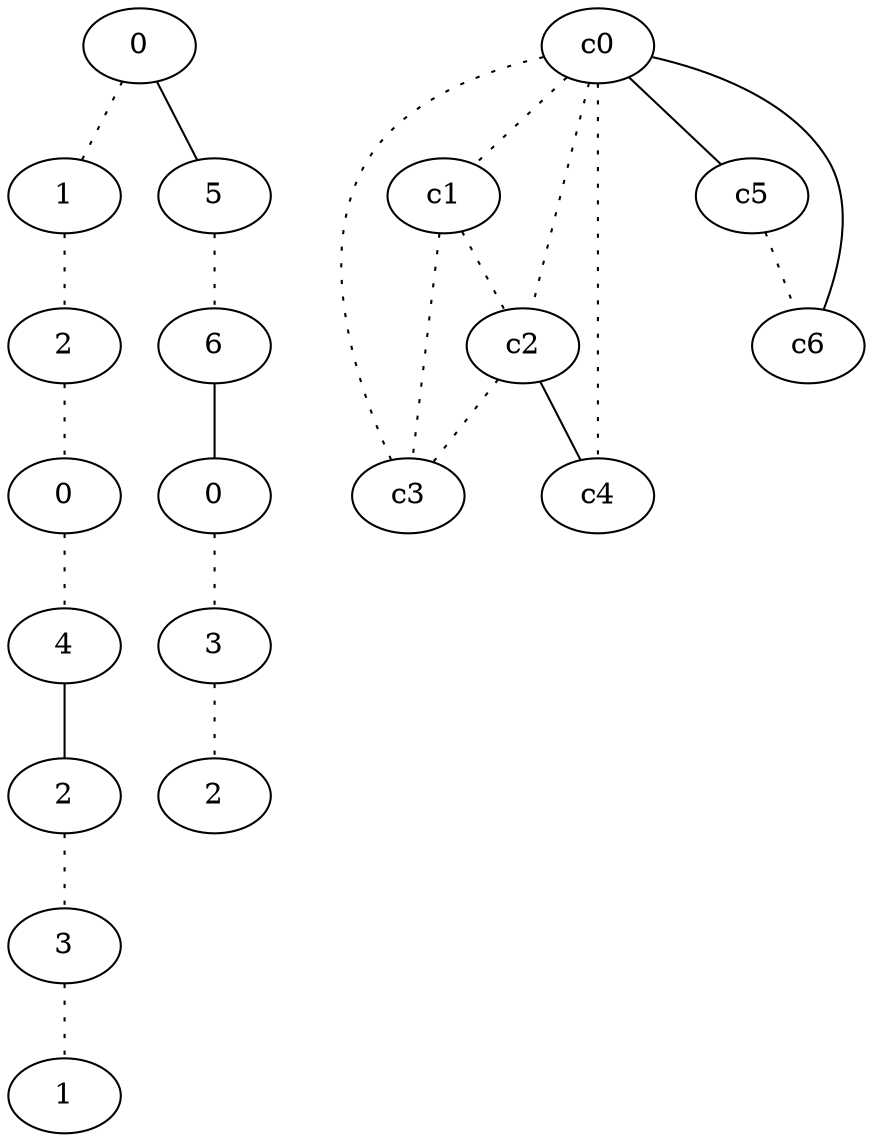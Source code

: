 graph {
a0[label=0];
a1[label=1];
a2[label=2];
a3[label=0];
a4[label=4];
a5[label=2];
a6[label=3];
a7[label=1];
a8[label=5];
a9[label=6];
a10[label=0];
a11[label=3];
a12[label=2];
a0 -- a1 [style=dotted];
a0 -- a8;
a1 -- a2 [style=dotted];
a2 -- a3 [style=dotted];
a3 -- a4 [style=dotted];
a4 -- a5;
a5 -- a6 [style=dotted];
a6 -- a7 [style=dotted];
a8 -- a9 [style=dotted];
a9 -- a10;
a10 -- a11 [style=dotted];
a11 -- a12 [style=dotted];
c0 -- c1 [style=dotted];
c0 -- c2 [style=dotted];
c0 -- c3 [style=dotted];
c0 -- c4 [style=dotted];
c0 -- c5;
c0 -- c6;
c1 -- c2 [style=dotted];
c1 -- c3 [style=dotted];
c2 -- c3 [style=dotted];
c2 -- c4;
c5 -- c6 [style=dotted];
}
